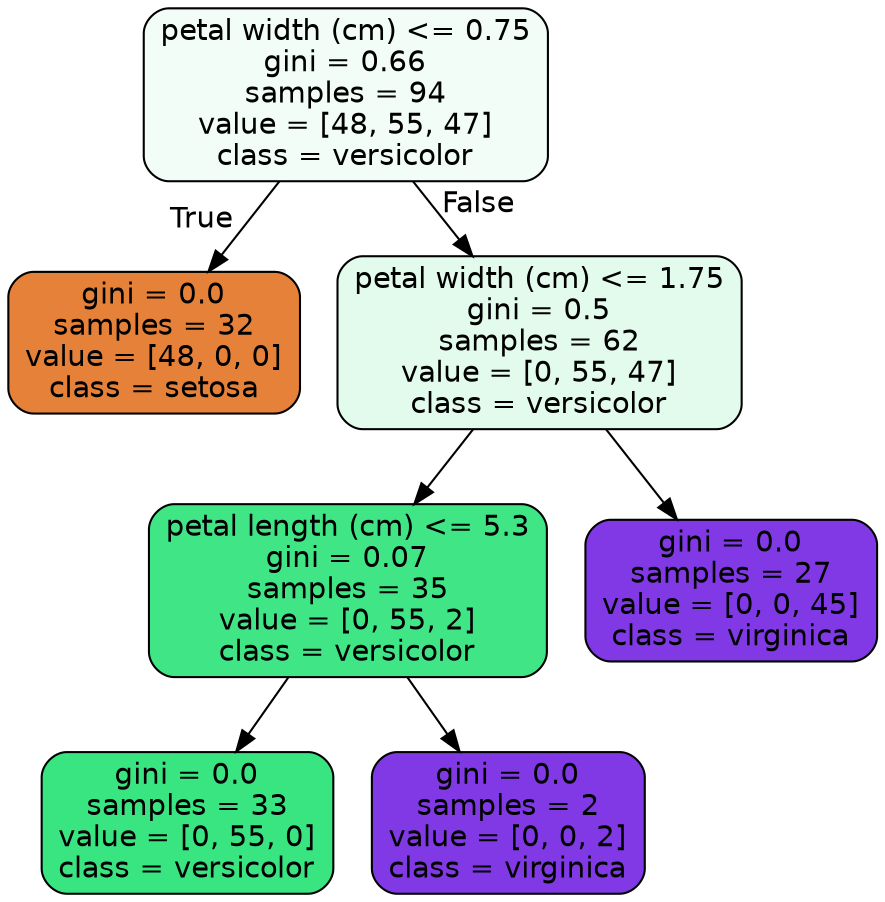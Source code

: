 digraph Tree {
node [shape=box, style="filled, rounded", color="black", fontname="helvetica"] ;
edge [fontname="helvetica"] ;
0 [label="petal width (cm) <= 0.75\ngini = 0.66\nsamples = 94\nvalue = [48, 55, 47]\nclass = versicolor", fillcolor="#f1fdf6"] ;
1 [label="gini = 0.0\nsamples = 32\nvalue = [48, 0, 0]\nclass = setosa", fillcolor="#e58139"] ;
0 -> 1 [labeldistance=2.5, labelangle=45, headlabel="True"] ;
2 [label="petal width (cm) <= 1.75\ngini = 0.5\nsamples = 62\nvalue = [0, 55, 47]\nclass = versicolor", fillcolor="#e2fbed"] ;
0 -> 2 [labeldistance=2.5, labelangle=-45, headlabel="False"] ;
3 [label="petal length (cm) <= 5.3\ngini = 0.07\nsamples = 35\nvalue = [0, 55, 2]\nclass = versicolor", fillcolor="#40e686"] ;
2 -> 3 ;
4 [label="gini = 0.0\nsamples = 33\nvalue = [0, 55, 0]\nclass = versicolor", fillcolor="#39e581"] ;
3 -> 4 ;
5 [label="gini = 0.0\nsamples = 2\nvalue = [0, 0, 2]\nclass = virginica", fillcolor="#8139e5"] ;
3 -> 5 ;
6 [label="gini = 0.0\nsamples = 27\nvalue = [0, 0, 45]\nclass = virginica", fillcolor="#8139e5"] ;
2 -> 6 ;
}